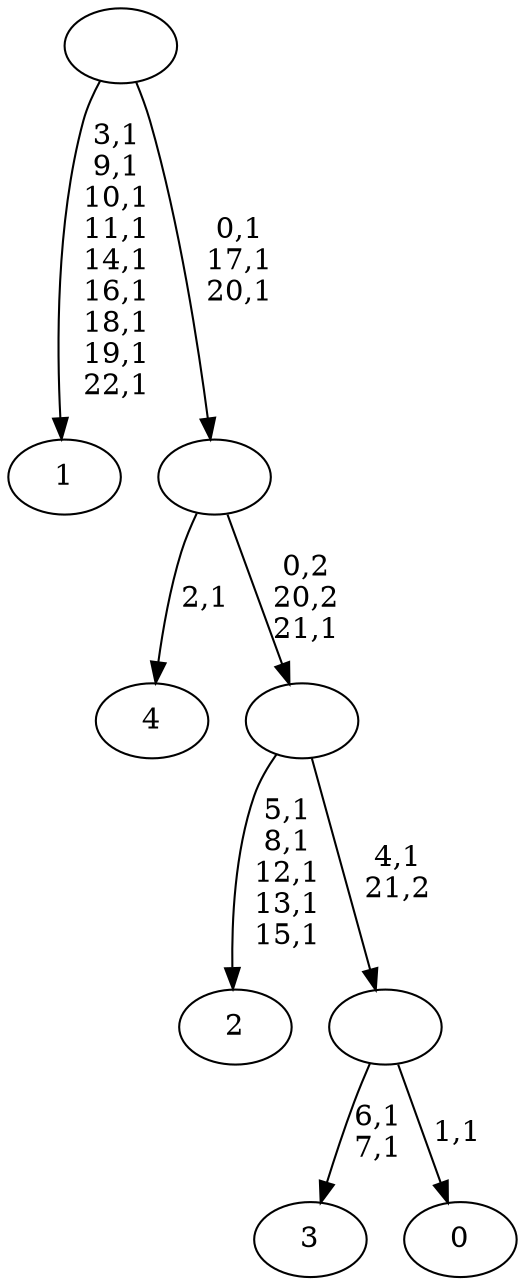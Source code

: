 digraph T {
	28 [label="4"]
	26 [label="3"]
	23 [label="2"]
	17 [label="1"]
	7 [label="0"]
	5 [label=""]
	4 [label=""]
	3 [label=""]
	0 [label=""]
	5 -> 7 [label="1,1"]
	5 -> 26 [label="6,1\n7,1"]
	4 -> 23 [label="5,1\n8,1\n12,1\n13,1\n15,1"]
	4 -> 5 [label="4,1\n21,2"]
	3 -> 28 [label="2,1"]
	3 -> 4 [label="0,2\n20,2\n21,1"]
	0 -> 3 [label="0,1\n17,1\n20,1"]
	0 -> 17 [label="3,1\n9,1\n10,1\n11,1\n14,1\n16,1\n18,1\n19,1\n22,1"]
}

